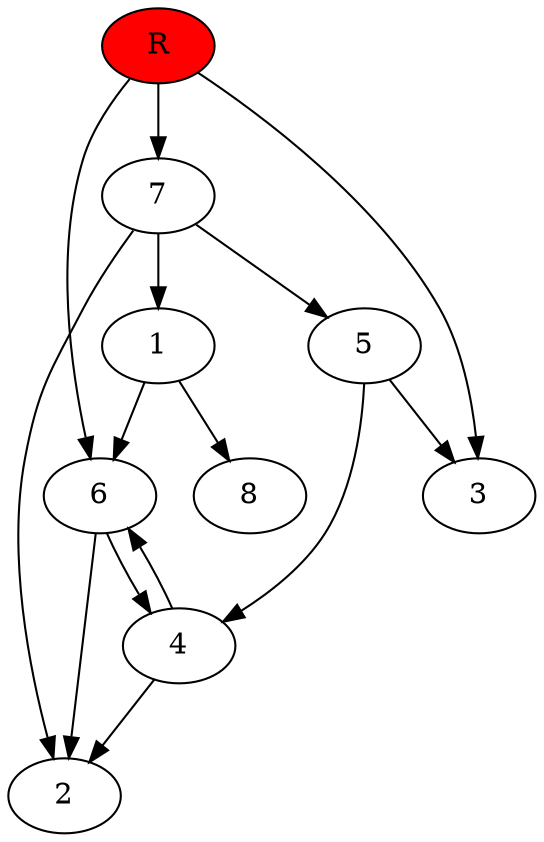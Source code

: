 digraph prb22004 {
	1
	2
	3
	4
	5
	6
	7
	8
	R [fillcolor="#ff0000" style=filled]
	1 -> 6
	1 -> 8
	4 -> 2
	4 -> 6
	5 -> 3
	5 -> 4
	6 -> 2
	6 -> 4
	7 -> 1
	7 -> 2
	7 -> 5
	R -> 3
	R -> 6
	R -> 7
}
